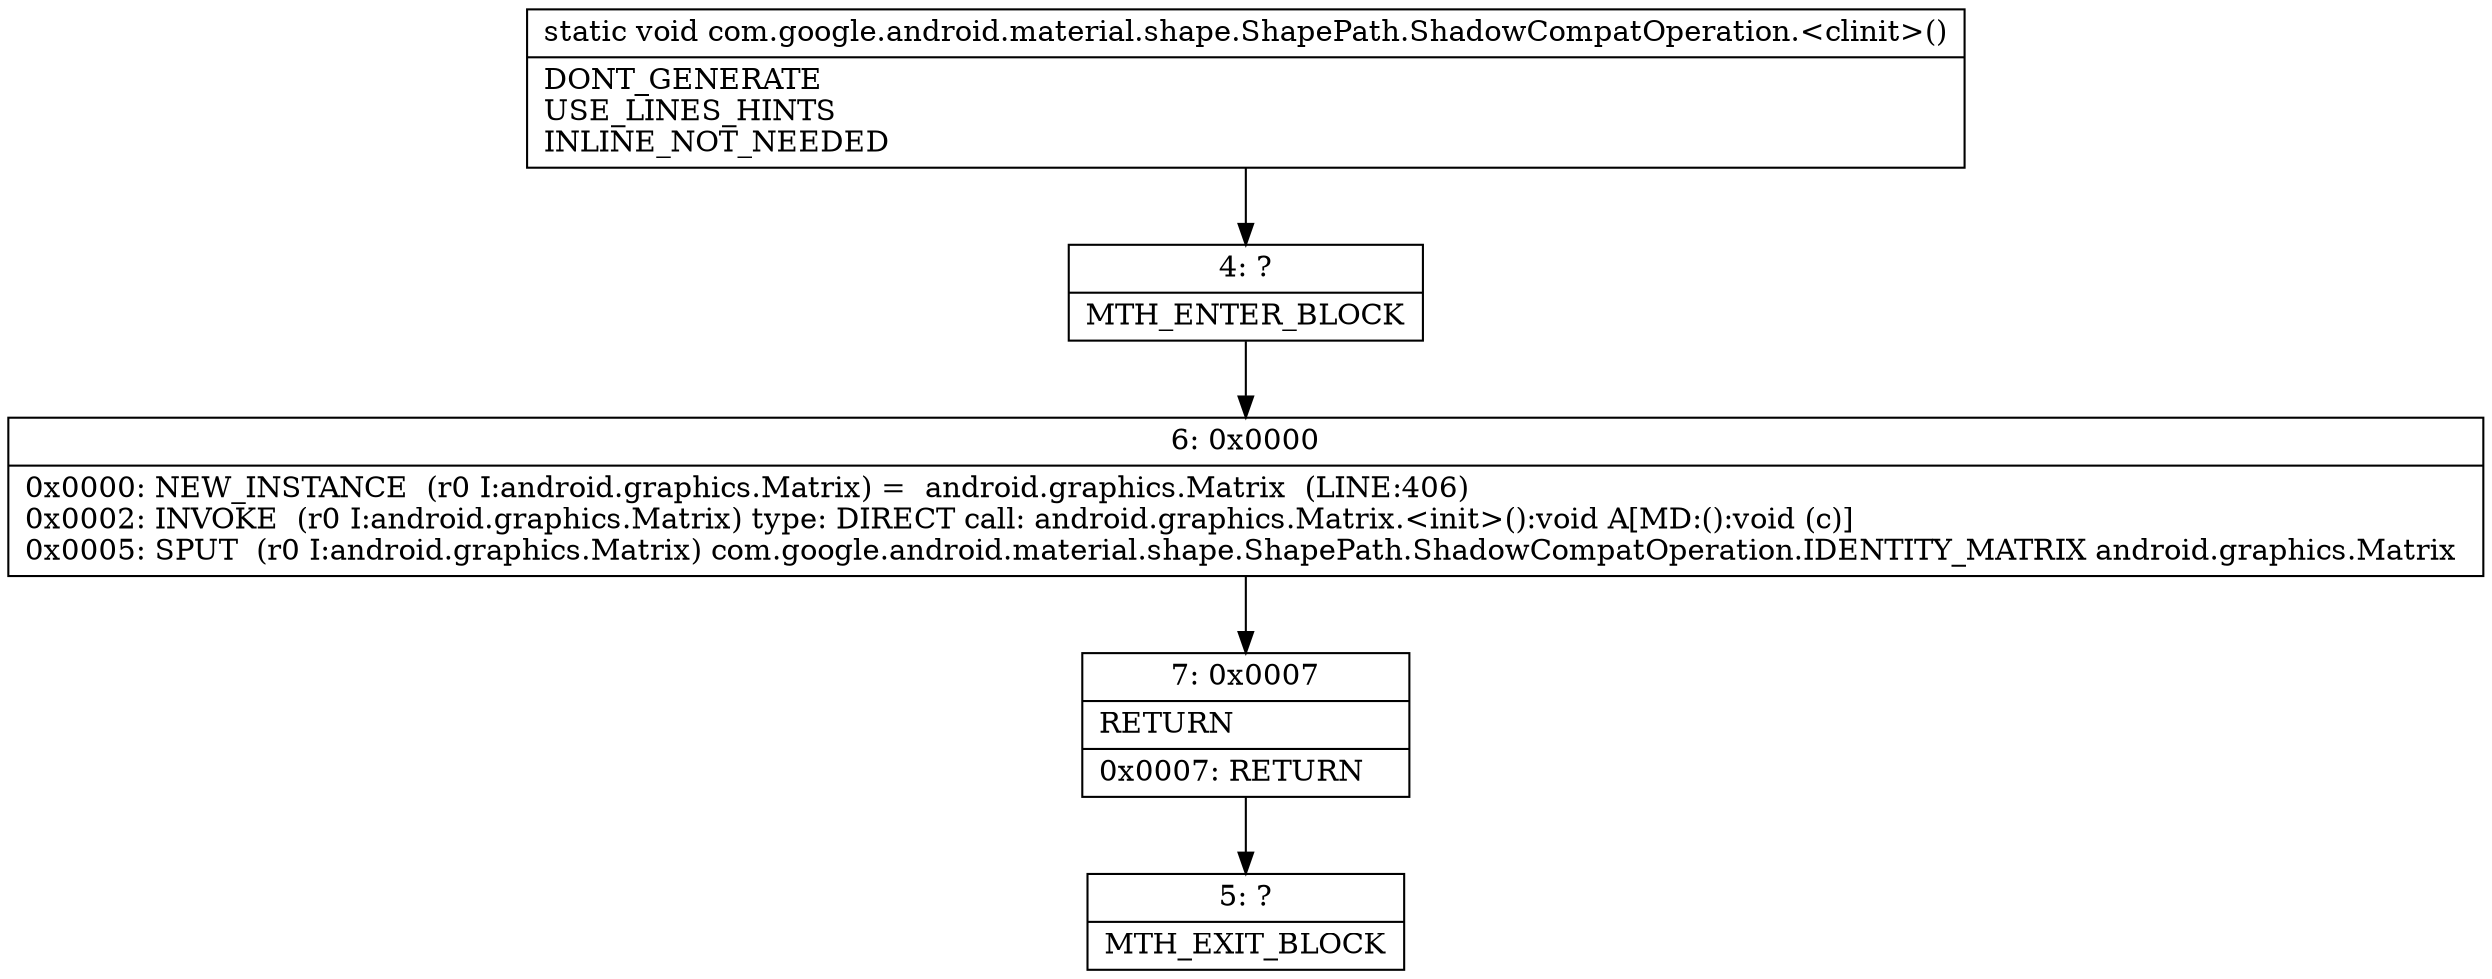 digraph "CFG forcom.google.android.material.shape.ShapePath.ShadowCompatOperation.\<clinit\>()V" {
Node_4 [shape=record,label="{4\:\ ?|MTH_ENTER_BLOCK\l}"];
Node_6 [shape=record,label="{6\:\ 0x0000|0x0000: NEW_INSTANCE  (r0 I:android.graphics.Matrix) =  android.graphics.Matrix  (LINE:406)\l0x0002: INVOKE  (r0 I:android.graphics.Matrix) type: DIRECT call: android.graphics.Matrix.\<init\>():void A[MD:():void (c)]\l0x0005: SPUT  (r0 I:android.graphics.Matrix) com.google.android.material.shape.ShapePath.ShadowCompatOperation.IDENTITY_MATRIX android.graphics.Matrix \l}"];
Node_7 [shape=record,label="{7\:\ 0x0007|RETURN\l|0x0007: RETURN   \l}"];
Node_5 [shape=record,label="{5\:\ ?|MTH_EXIT_BLOCK\l}"];
MethodNode[shape=record,label="{static void com.google.android.material.shape.ShapePath.ShadowCompatOperation.\<clinit\>()  | DONT_GENERATE\lUSE_LINES_HINTS\lINLINE_NOT_NEEDED\l}"];
MethodNode -> Node_4;Node_4 -> Node_6;
Node_6 -> Node_7;
Node_7 -> Node_5;
}

